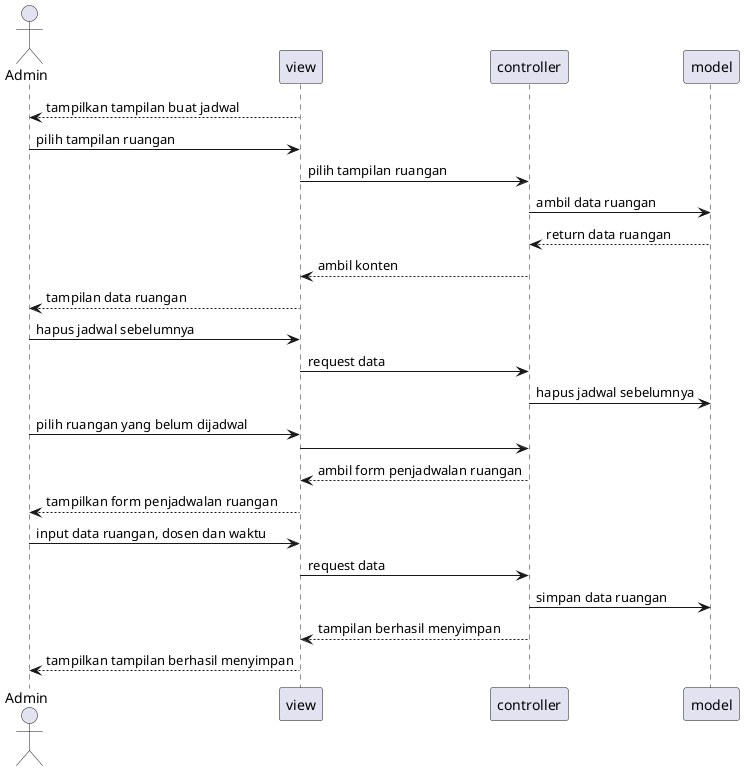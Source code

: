 @startuml
actor admin as "Admin"
view --> admin : tampilkan tampilan buat jadwal
admin -> view : pilih tampilan ruangan
view -> controller : pilih tampilan ruangan
controller -> model : ambil data ruangan
model --> controller : return data ruangan
controller --> view : ambil konten
view --> admin : tampilan data ruangan
admin -> view : hapus jadwal sebelumnya
view -> controller : request data
controller -> model : hapus jadwal sebelumnya
admin -> view : pilih ruangan yang belum dijadwal
view -> controller : 
controller --> view : ambil form penjadwalan ruangan
view --> admin : tampilkan form penjadwalan ruangan
admin -> view : input data ruangan, dosen dan waktu
view -> controller : request data
controller -> model : simpan data ruangan
controller --> view : tampilan berhasil menyimpan
view --> admin : tampilkan tampilan berhasil menyimpan
@enduml